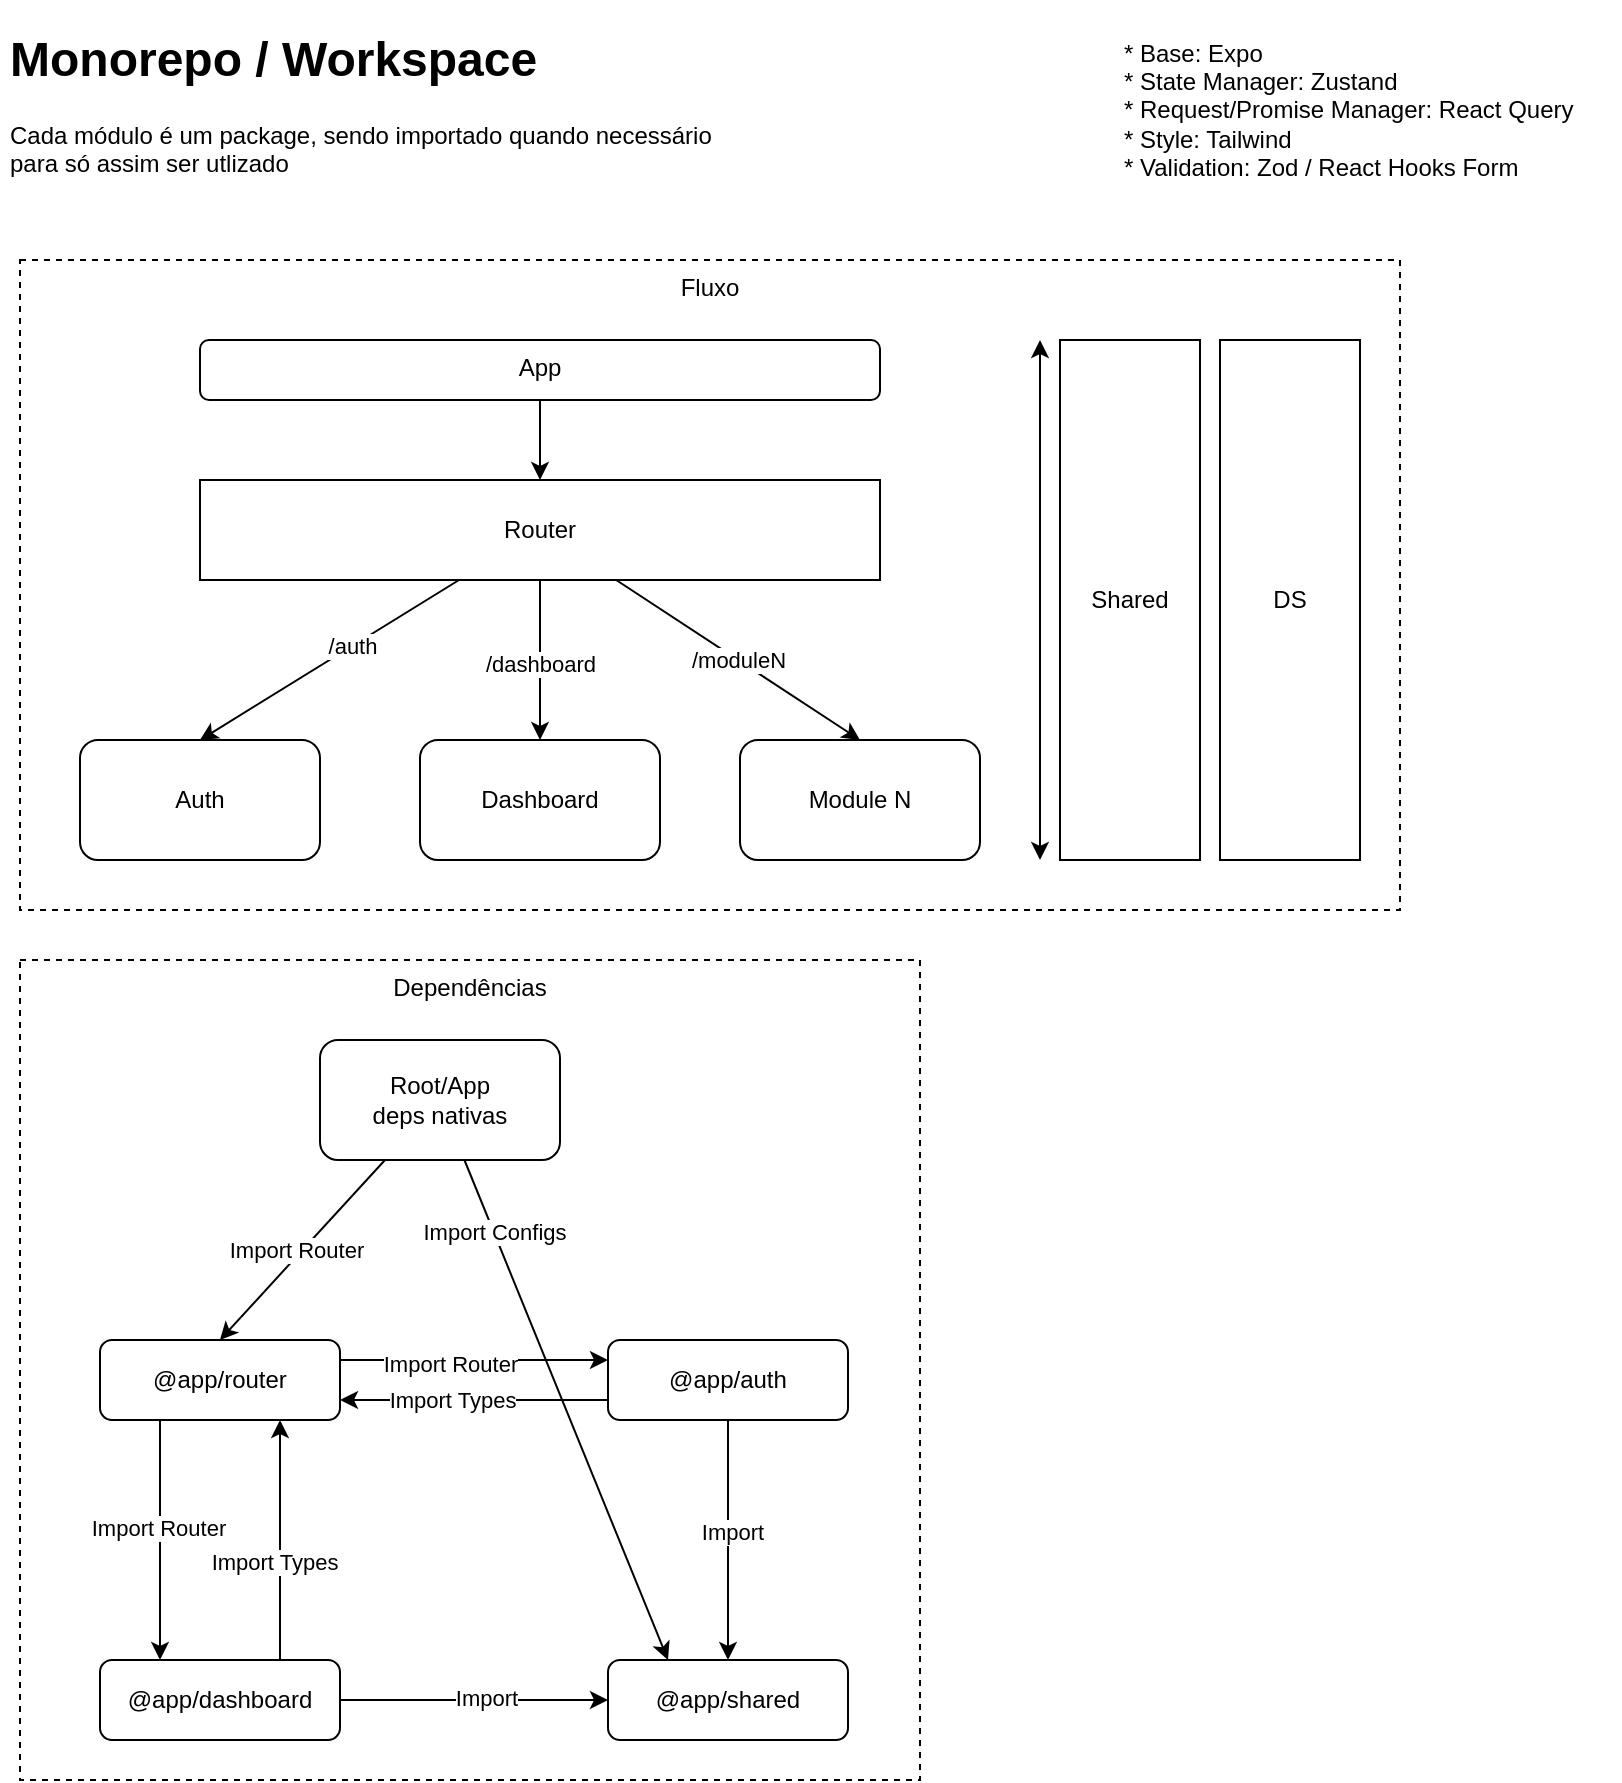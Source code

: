 <mxfile>
    <diagram id="aLMiUS9B4QZz4JKcze_e" name="Page-1">
        <mxGraphModel dx="992" dy="579" grid="1" gridSize="10" guides="1" tooltips="1" connect="1" arrows="1" fold="1" page="1" pageScale="1" pageWidth="827" pageHeight="1169" math="0" shadow="0">
            <root>
                <mxCell id="0"/>
                <mxCell id="1" parent="0"/>
                <mxCell id="30" value="&lt;h1&gt;Monorepo / Workspace&lt;/h1&gt;&lt;p&gt;Cada módulo é um package, sendo importado quando necessário para só assim ser utlizado&lt;/p&gt;" style="text;html=1;strokeColor=none;fillColor=none;spacing=5;spacingTop=-20;whiteSpace=wrap;overflow=hidden;rounded=0;" vertex="1" parent="1">
                    <mxGeometry x="10" y="10" width="360" height="120" as="geometry"/>
                </mxCell>
                <mxCell id="32" value="* Base: Expo &lt;br&gt;* State Manager: Zustand &lt;br&gt;* Request/Promise Manager: React Query &lt;br&gt;* Style: Tailwind &lt;br&gt;* Validation: Zod / React Hooks Form" style="text;html=1;align=left;verticalAlign=middle;resizable=0;points=[];autosize=1;strokeColor=none;fillColor=none;" vertex="1" parent="1">
                    <mxGeometry x="570" y="10" width="250" height="90" as="geometry"/>
                </mxCell>
                <mxCell id="55" value="" style="group" vertex="1" connectable="0" parent="1">
                    <mxGeometry x="20" y="130" width="690" height="340" as="geometry"/>
                </mxCell>
                <mxCell id="54" value="Fluxo" style="rounded=0;whiteSpace=wrap;html=1;dashed=1;verticalAlign=top;" vertex="1" parent="55">
                    <mxGeometry width="690" height="325" as="geometry"/>
                </mxCell>
                <mxCell id="35" value="App" style="rounded=1;whiteSpace=wrap;html=1;verticalAlign=top;" vertex="1" parent="55">
                    <mxGeometry x="90" y="40" width="340" height="30" as="geometry"/>
                </mxCell>
                <mxCell id="36" value="Router" style="rounded=0;whiteSpace=wrap;html=1;verticalAlign=middle;" vertex="1" parent="55">
                    <mxGeometry x="90" y="110" width="340" height="50" as="geometry"/>
                </mxCell>
                <mxCell id="37" style="edgeStyle=none;html=1;entryX=0.5;entryY=0;entryDx=0;entryDy=0;" edge="1" parent="55" source="35" target="36">
                    <mxGeometry relative="1" as="geometry"/>
                </mxCell>
                <mxCell id="38" value="Auth" style="rounded=1;whiteSpace=wrap;html=1;" vertex="1" parent="55">
                    <mxGeometry x="30" y="240" width="120" height="60" as="geometry"/>
                </mxCell>
                <mxCell id="40" style="edgeStyle=none;html=1;entryX=0.5;entryY=0;entryDx=0;entryDy=0;" edge="1" parent="55" source="36" target="38">
                    <mxGeometry relative="1" as="geometry"/>
                </mxCell>
                <mxCell id="41" value="/auth" style="edgeLabel;html=1;align=center;verticalAlign=middle;resizable=0;points=[];" vertex="1" connectable="0" parent="40">
                    <mxGeometry x="-0.189" relative="1" as="geometry">
                        <mxPoint x="-1" as="offset"/>
                    </mxGeometry>
                </mxCell>
                <mxCell id="39" value="Dashboard" style="rounded=1;whiteSpace=wrap;html=1;" vertex="1" parent="55">
                    <mxGeometry x="200" y="240" width="120" height="60" as="geometry"/>
                </mxCell>
                <mxCell id="42" style="edgeStyle=none;html=1;entryX=0.5;entryY=0;entryDx=0;entryDy=0;" edge="1" parent="55" source="36" target="39">
                    <mxGeometry relative="1" as="geometry"/>
                </mxCell>
                <mxCell id="43" value="/dashboard" style="edgeLabel;html=1;align=center;verticalAlign=middle;resizable=0;points=[];" vertex="1" connectable="0" parent="42">
                    <mxGeometry x="0.039" relative="1" as="geometry">
                        <mxPoint as="offset"/>
                    </mxGeometry>
                </mxCell>
                <mxCell id="48" value="Module N" style="rounded=1;whiteSpace=wrap;html=1;" vertex="1" parent="55">
                    <mxGeometry x="360" y="240" width="120" height="60" as="geometry"/>
                </mxCell>
                <mxCell id="49" value="/moduleN" style="edgeStyle=none;html=1;entryX=0.5;entryY=0;entryDx=0;entryDy=0;" edge="1" parent="55" source="36" target="48">
                    <mxGeometry relative="1" as="geometry"/>
                </mxCell>
                <mxCell id="50" value="Shared" style="rounded=0;whiteSpace=wrap;html=1;" vertex="1" parent="55">
                    <mxGeometry x="520" y="40" width="70" height="260" as="geometry"/>
                </mxCell>
                <mxCell id="51" value="DS" style="rounded=0;whiteSpace=wrap;html=1;" vertex="1" parent="55">
                    <mxGeometry x="600" y="40" width="70" height="260" as="geometry"/>
                </mxCell>
                <mxCell id="52" value="" style="endArrow=classic;startArrow=classic;html=1;" edge="1" parent="55">
                    <mxGeometry width="50" height="50" relative="1" as="geometry">
                        <mxPoint x="510" y="300" as="sourcePoint"/>
                        <mxPoint x="510" y="40" as="targetPoint"/>
                    </mxGeometry>
                </mxCell>
                <mxCell id="57" value="" style="group" vertex="1" connectable="0" parent="55">
                    <mxGeometry y="350" width="450" height="410" as="geometry"/>
                </mxCell>
                <mxCell id="56" value="Dependências" style="rounded=0;whiteSpace=wrap;html=1;dashed=1;verticalAlign=top;" vertex="1" parent="57">
                    <mxGeometry width="450" height="410" as="geometry"/>
                </mxCell>
                <mxCell id="5" value="@app/router" style="rounded=1;whiteSpace=wrap;html=1;" vertex="1" parent="57">
                    <mxGeometry x="40" y="190" width="120" height="40" as="geometry"/>
                </mxCell>
                <mxCell id="20" style="edgeStyle=none;html=1;exitX=0;exitY=0.75;exitDx=0;exitDy=0;" edge="1" parent="57" source="6">
                    <mxGeometry relative="1" as="geometry">
                        <mxPoint x="160" y="220" as="targetPoint"/>
                    </mxGeometry>
                </mxCell>
                <mxCell id="22" value="Import Types" style="edgeLabel;html=1;align=center;verticalAlign=middle;resizable=0;points=[];" vertex="1" connectable="0" parent="20">
                    <mxGeometry x="0.169" relative="1" as="geometry">
                        <mxPoint as="offset"/>
                    </mxGeometry>
                </mxCell>
                <mxCell id="6" value="@app/auth" style="rounded=1;whiteSpace=wrap;html=1;" vertex="1" parent="57">
                    <mxGeometry x="294" y="190" width="120" height="40" as="geometry"/>
                </mxCell>
                <mxCell id="12" style="edgeStyle=none;html=1;entryX=0;entryY=0.25;entryDx=0;entryDy=0;exitX=1;exitY=0.25;exitDx=0;exitDy=0;" edge="1" parent="57" source="5" target="6">
                    <mxGeometry relative="1" as="geometry"/>
                </mxCell>
                <mxCell id="15" value="Import Router" style="edgeLabel;html=1;align=center;verticalAlign=middle;resizable=0;points=[];" vertex="1" connectable="0" parent="12">
                    <mxGeometry x="-0.184" y="-2" relative="1" as="geometry">
                        <mxPoint as="offset"/>
                    </mxGeometry>
                </mxCell>
                <mxCell id="18" style="edgeStyle=none;html=1;entryX=0.75;entryY=1;entryDx=0;entryDy=0;exitX=0.75;exitY=0;exitDx=0;exitDy=0;" edge="1" parent="57" source="7" target="5">
                    <mxGeometry relative="1" as="geometry"/>
                </mxCell>
                <mxCell id="19" value="Import Types" style="edgeLabel;html=1;align=center;verticalAlign=middle;resizable=0;points=[];" vertex="1" connectable="0" parent="18">
                    <mxGeometry x="-0.174" y="3" relative="1" as="geometry">
                        <mxPoint as="offset"/>
                    </mxGeometry>
                </mxCell>
                <mxCell id="7" value="@app/dashboard" style="rounded=1;whiteSpace=wrap;html=1;" vertex="1" parent="57">
                    <mxGeometry x="40" y="350" width="120" height="40" as="geometry"/>
                </mxCell>
                <mxCell id="11" style="edgeStyle=none;html=1;entryX=0.25;entryY=0;entryDx=0;entryDy=0;exitX=0.25;exitY=1;exitDx=0;exitDy=0;" edge="1" parent="57" source="5" target="7">
                    <mxGeometry relative="1" as="geometry"/>
                </mxCell>
                <mxCell id="16" value="Import Router" style="edgeLabel;html=1;align=center;verticalAlign=middle;resizable=0;points=[];" vertex="1" connectable="0" parent="11">
                    <mxGeometry x="-0.11" y="-1" relative="1" as="geometry">
                        <mxPoint as="offset"/>
                    </mxGeometry>
                </mxCell>
                <mxCell id="8" value="@app/shared" style="rounded=1;whiteSpace=wrap;html=1;" vertex="1" parent="57">
                    <mxGeometry x="294" y="350" width="120" height="40" as="geometry"/>
                </mxCell>
                <mxCell id="10" style="edgeStyle=none;html=1;entryX=0.5;entryY=0;entryDx=0;entryDy=0;exitX=0.5;exitY=1;exitDx=0;exitDy=0;" edge="1" parent="57" source="6" target="8">
                    <mxGeometry relative="1" as="geometry"/>
                </mxCell>
                <mxCell id="14" value="Import" style="edgeLabel;html=1;align=center;verticalAlign=middle;resizable=0;points=[];" vertex="1" connectable="0" parent="10">
                    <mxGeometry x="-0.065" y="2" relative="1" as="geometry">
                        <mxPoint as="offset"/>
                    </mxGeometry>
                </mxCell>
                <mxCell id="9" style="edgeStyle=none;html=1;entryX=0;entryY=0.5;entryDx=0;entryDy=0;" edge="1" parent="57" source="7" target="8">
                    <mxGeometry relative="1" as="geometry"/>
                </mxCell>
                <mxCell id="23" value="Import" style="edgeLabel;html=1;align=center;verticalAlign=middle;resizable=0;points=[];" vertex="1" connectable="0" parent="9">
                    <mxGeometry x="0.084" y="1" relative="1" as="geometry">
                        <mxPoint as="offset"/>
                    </mxGeometry>
                </mxCell>
                <mxCell id="25" style="edgeStyle=none;html=1;entryX=0.5;entryY=0;entryDx=0;entryDy=0;" edge="1" parent="57" source="24" target="5">
                    <mxGeometry relative="1" as="geometry"/>
                </mxCell>
                <mxCell id="28" value="Import Router" style="edgeLabel;html=1;align=center;verticalAlign=middle;resizable=0;points=[];" vertex="1" connectable="0" parent="25">
                    <mxGeometry x="0.026" y="-2" relative="1" as="geometry">
                        <mxPoint x="-1" as="offset"/>
                    </mxGeometry>
                </mxCell>
                <mxCell id="26" style="edgeStyle=none;html=1;entryX=0.25;entryY=0;entryDx=0;entryDy=0;" edge="1" parent="57" source="24" target="8">
                    <mxGeometry relative="1" as="geometry"/>
                </mxCell>
                <mxCell id="27" value="Import Configs" style="edgeLabel;html=1;align=center;verticalAlign=middle;resizable=0;points=[];" vertex="1" connectable="0" parent="26">
                    <mxGeometry x="-0.713" relative="1" as="geometry">
                        <mxPoint as="offset"/>
                    </mxGeometry>
                </mxCell>
                <mxCell id="24" value="Root/App&lt;br&gt;deps nativas" style="rounded=1;whiteSpace=wrap;html=1;" vertex="1" parent="57">
                    <mxGeometry x="150" y="40" width="120" height="60" as="geometry"/>
                </mxCell>
            </root>
        </mxGraphModel>
    </diagram>
</mxfile>